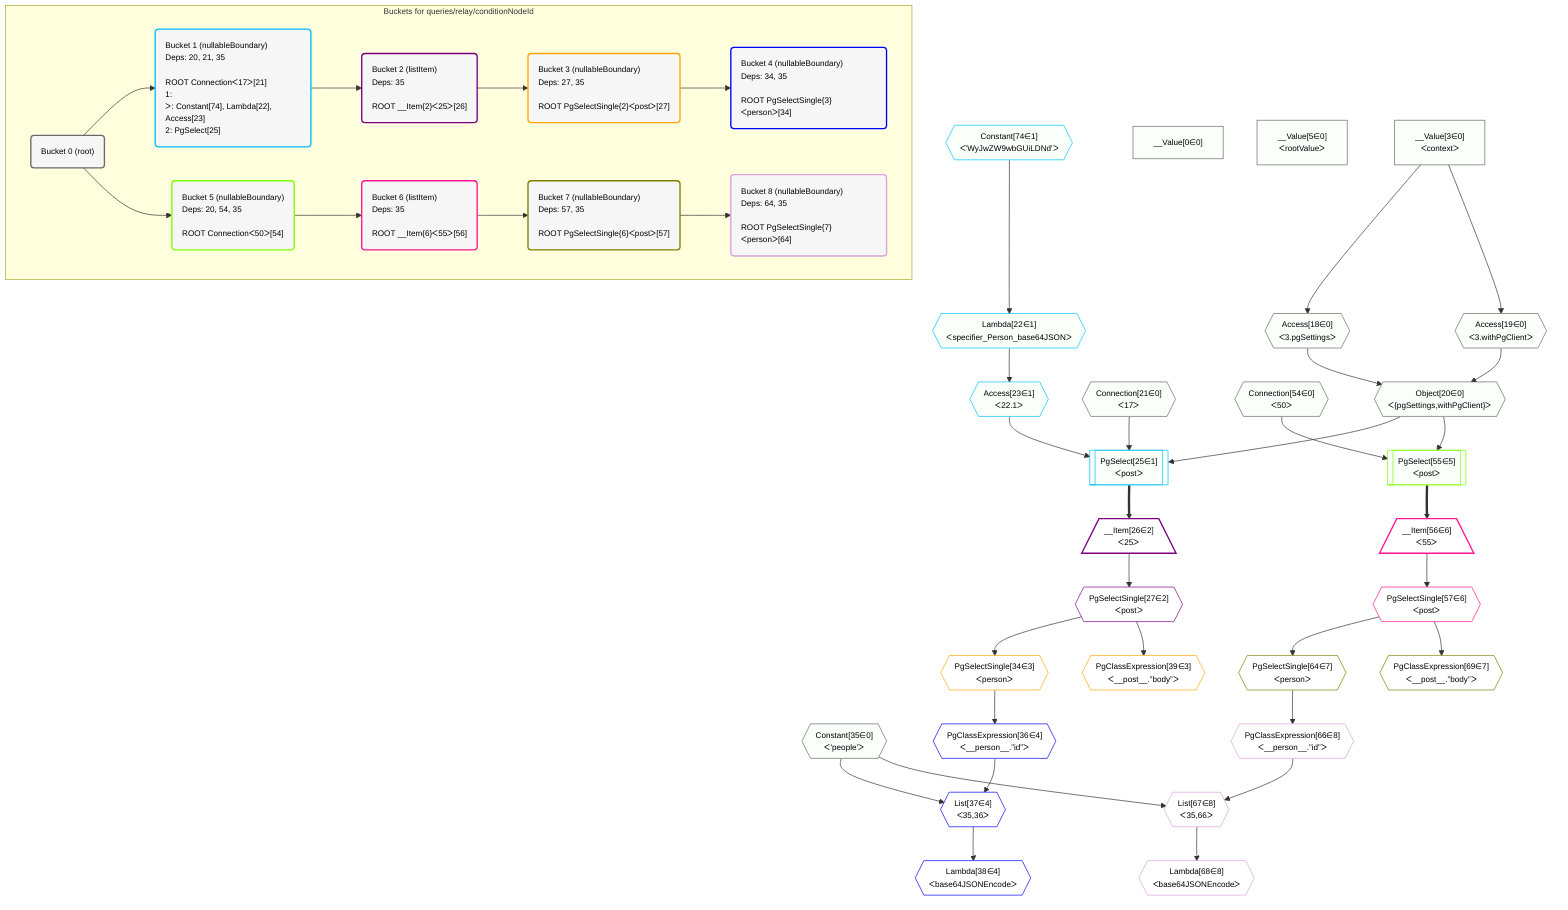 %%{init: {'themeVariables': { 'fontSize': '12px'}}}%%
graph TD
    classDef path fill:#eee,stroke:#000,color:#000
    classDef plan fill:#fff,stroke-width:1px,color:#000
    classDef itemplan fill:#fff,stroke-width:2px,color:#000
    classDef unbatchedplan fill:#dff,stroke-width:1px,color:#000
    classDef sideeffectplan fill:#fcc,stroke-width:2px,color:#000
    classDef bucket fill:#f6f6f6,color:#000,stroke-width:2px,text-align:left


    %% plan dependencies
    Object20{{"Object[20∈0]<br />ᐸ{pgSettings,withPgClient}ᐳ"}}:::plan
    Access18{{"Access[18∈0]<br />ᐸ3.pgSettingsᐳ"}}:::plan
    Access19{{"Access[19∈0]<br />ᐸ3.withPgClientᐳ"}}:::plan
    Access18 & Access19 --> Object20
    __Value3["__Value[3∈0]<br />ᐸcontextᐳ"]:::plan
    __Value3 --> Access18
    __Value3 --> Access19
    __Value0["__Value[0∈0]"]:::plan
    __Value5["__Value[5∈0]<br />ᐸrootValueᐳ"]:::plan
    Connection21{{"Connection[21∈0]<br />ᐸ17ᐳ"}}:::plan
    Constant35{{"Constant[35∈0]<br />ᐸ'people'ᐳ"}}:::plan
    Connection54{{"Connection[54∈0]<br />ᐸ50ᐳ"}}:::plan
    PgSelect25[["PgSelect[25∈1]<br />ᐸpostᐳ"]]:::plan
    Access23{{"Access[23∈1]<br />ᐸ22.1ᐳ"}}:::plan
    Object20 & Access23 & Connection21 --> PgSelect25
    Lambda22{{"Lambda[22∈1]<br />ᐸspecifier_Person_base64JSONᐳ"}}:::plan
    Constant74{{"Constant[74∈1]<br />ᐸ'WyJwZW9wbGUiLDNd'ᐳ"}}:::plan
    Constant74 --> Lambda22
    Lambda22 --> Access23
    __Item26[/"__Item[26∈2]<br />ᐸ25ᐳ"\]:::itemplan
    PgSelect25 ==> __Item26
    PgSelectSingle27{{"PgSelectSingle[27∈2]<br />ᐸpostᐳ"}}:::plan
    __Item26 --> PgSelectSingle27
    PgSelectSingle34{{"PgSelectSingle[34∈3]<br />ᐸpersonᐳ"}}:::plan
    PgSelectSingle27 --> PgSelectSingle34
    PgClassExpression39{{"PgClassExpression[39∈3]<br />ᐸ__post__.”body”ᐳ"}}:::plan
    PgSelectSingle27 --> PgClassExpression39
    List37{{"List[37∈4]<br />ᐸ35,36ᐳ"}}:::plan
    PgClassExpression36{{"PgClassExpression[36∈4]<br />ᐸ__person__.”id”ᐳ"}}:::plan
    Constant35 & PgClassExpression36 --> List37
    PgSelectSingle34 --> PgClassExpression36
    Lambda38{{"Lambda[38∈4]<br />ᐸbase64JSONEncodeᐳ"}}:::plan
    List37 --> Lambda38
    PgSelect55[["PgSelect[55∈5]<br />ᐸpostᐳ"]]:::plan
    Object20 & Connection54 --> PgSelect55
    __Item56[/"__Item[56∈6]<br />ᐸ55ᐳ"\]:::itemplan
    PgSelect55 ==> __Item56
    PgSelectSingle57{{"PgSelectSingle[57∈6]<br />ᐸpostᐳ"}}:::plan
    __Item56 --> PgSelectSingle57
    PgSelectSingle64{{"PgSelectSingle[64∈7]<br />ᐸpersonᐳ"}}:::plan
    PgSelectSingle57 --> PgSelectSingle64
    PgClassExpression69{{"PgClassExpression[69∈7]<br />ᐸ__post__.”body”ᐳ"}}:::plan
    PgSelectSingle57 --> PgClassExpression69
    List67{{"List[67∈8]<br />ᐸ35,66ᐳ"}}:::plan
    PgClassExpression66{{"PgClassExpression[66∈8]<br />ᐸ__person__.”id”ᐳ"}}:::plan
    Constant35 & PgClassExpression66 --> List67
    PgSelectSingle64 --> PgClassExpression66
    Lambda68{{"Lambda[68∈8]<br />ᐸbase64JSONEncodeᐳ"}}:::plan
    List67 --> Lambda68

    %% define steps

    subgraph "Buckets for queries/relay/conditionNodeId"
    Bucket0("Bucket 0 (root)"):::bucket
    classDef bucket0 stroke:#696969
    class Bucket0,__Value0,__Value3,__Value5,Access18,Access19,Object20,Connection21,Constant35,Connection54 bucket0
    Bucket1("Bucket 1 (nullableBoundary)<br />Deps: 20, 21, 35<br /><br />ROOT Connectionᐸ17ᐳ[21]<br />1: <br />ᐳ: Constant[74], Lambda[22], Access[23]<br />2: PgSelect[25]"):::bucket
    classDef bucket1 stroke:#00bfff
    class Bucket1,Lambda22,Access23,PgSelect25,Constant74 bucket1
    Bucket2("Bucket 2 (listItem)<br />Deps: 35<br /><br />ROOT __Item{2}ᐸ25ᐳ[26]"):::bucket
    classDef bucket2 stroke:#7f007f
    class Bucket2,__Item26,PgSelectSingle27 bucket2
    Bucket3("Bucket 3 (nullableBoundary)<br />Deps: 27, 35<br /><br />ROOT PgSelectSingle{2}ᐸpostᐳ[27]"):::bucket
    classDef bucket3 stroke:#ffa500
    class Bucket3,PgSelectSingle34,PgClassExpression39 bucket3
    Bucket4("Bucket 4 (nullableBoundary)<br />Deps: 34, 35<br /><br />ROOT PgSelectSingle{3}ᐸpersonᐳ[34]"):::bucket
    classDef bucket4 stroke:#0000ff
    class Bucket4,PgClassExpression36,List37,Lambda38 bucket4
    Bucket5("Bucket 5 (nullableBoundary)<br />Deps: 20, 54, 35<br /><br />ROOT Connectionᐸ50ᐳ[54]"):::bucket
    classDef bucket5 stroke:#7fff00
    class Bucket5,PgSelect55 bucket5
    Bucket6("Bucket 6 (listItem)<br />Deps: 35<br /><br />ROOT __Item{6}ᐸ55ᐳ[56]"):::bucket
    classDef bucket6 stroke:#ff1493
    class Bucket6,__Item56,PgSelectSingle57 bucket6
    Bucket7("Bucket 7 (nullableBoundary)<br />Deps: 57, 35<br /><br />ROOT PgSelectSingle{6}ᐸpostᐳ[57]"):::bucket
    classDef bucket7 stroke:#808000
    class Bucket7,PgSelectSingle64,PgClassExpression69 bucket7
    Bucket8("Bucket 8 (nullableBoundary)<br />Deps: 64, 35<br /><br />ROOT PgSelectSingle{7}ᐸpersonᐳ[64]"):::bucket
    classDef bucket8 stroke:#dda0dd
    class Bucket8,PgClassExpression66,List67,Lambda68 bucket8
    Bucket0 --> Bucket1 & Bucket5
    Bucket1 --> Bucket2
    Bucket2 --> Bucket3
    Bucket3 --> Bucket4
    Bucket5 --> Bucket6
    Bucket6 --> Bucket7
    Bucket7 --> Bucket8
    classDef unary fill:#fafffa,borderWidth:8px
    class Object20,Access18,Access19,__Value0,__Value3,__Value5,Connection21,Constant35,Connection54,PgSelect25,Lambda22,Access23,Constant74,PgSelect55 unary
    end